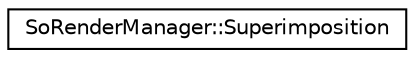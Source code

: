 digraph "Graphical Class Hierarchy"
{
 // LATEX_PDF_SIZE
  edge [fontname="Helvetica",fontsize="10",labelfontname="Helvetica",labelfontsize="10"];
  node [fontname="Helvetica",fontsize="10",shape=record];
  rankdir="LR";
  Node0 [label="SoRenderManager::Superimposition",height=0.2,width=0.4,color="black", fillcolor="white", style="filled",URL="$classSoRenderManager_1_1Superimposition.html",tooltip=" "];
}
